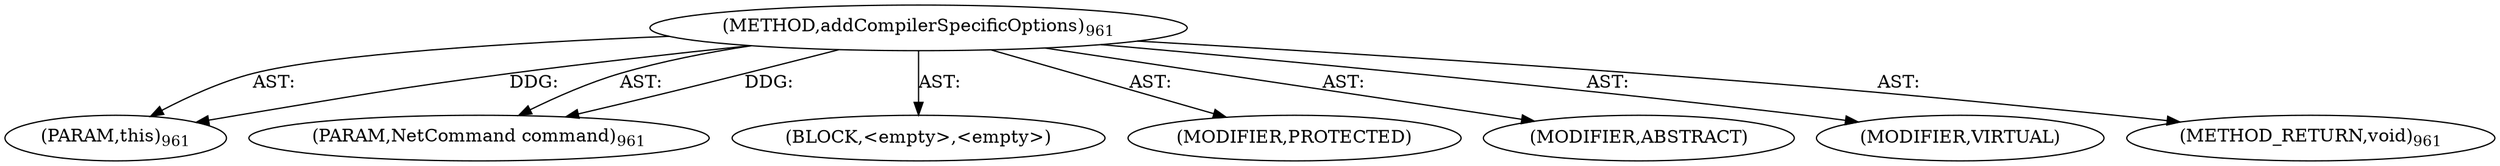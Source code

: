 digraph "addCompilerSpecificOptions" {  
"111669149756" [label = <(METHOD,addCompilerSpecificOptions)<SUB>961</SUB>> ]
"115964117079" [label = <(PARAM,this)<SUB>961</SUB>> ]
"115964117080" [label = <(PARAM,NetCommand command)<SUB>961</SUB>> ]
"25769803875" [label = <(BLOCK,&lt;empty&gt;,&lt;empty&gt;)> ]
"133143986322" [label = <(MODIFIER,PROTECTED)> ]
"133143986323" [label = <(MODIFIER,ABSTRACT)> ]
"133143986324" [label = <(MODIFIER,VIRTUAL)> ]
"128849018940" [label = <(METHOD_RETURN,void)<SUB>961</SUB>> ]
  "111669149756" -> "115964117079"  [ label = "AST: "] 
  "111669149756" -> "115964117080"  [ label = "AST: "] 
  "111669149756" -> "25769803875"  [ label = "AST: "] 
  "111669149756" -> "133143986322"  [ label = "AST: "] 
  "111669149756" -> "133143986323"  [ label = "AST: "] 
  "111669149756" -> "133143986324"  [ label = "AST: "] 
  "111669149756" -> "128849018940"  [ label = "AST: "] 
  "111669149756" -> "115964117079"  [ label = "DDG: "] 
  "111669149756" -> "115964117080"  [ label = "DDG: "] 
}
